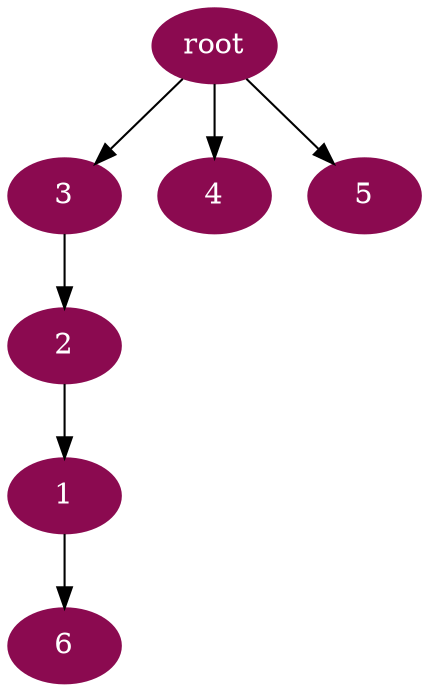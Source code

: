 digraph G {
node [color=deeppink4, style=filled, fontcolor=white];
2 -> 1;
3 -> 2;
"root" -> 3;
"root" -> 4;
"root" -> 5;
1 -> 6;
}
